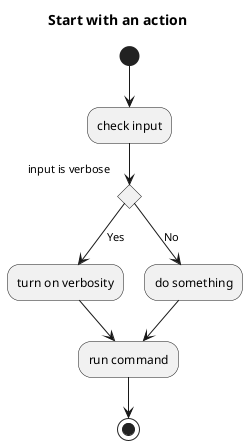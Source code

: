 ---
@startuml
title Start with an action
(*)  --> "check input"
if "input is verbose" then
    --> [Yes] "turn on verbosity"
    --> "run command" as run
else
    --> [No] do something
    --> run
endif
-->(*)
@enduml

---
@startuml
title Start with an if
(*)  --> if "input is verbose" then
    --> [Yes] "turn on verbosity"
    --> "run command" as run
else
    --> [No] do something
    --> run
endif

-->(*)
@enduml